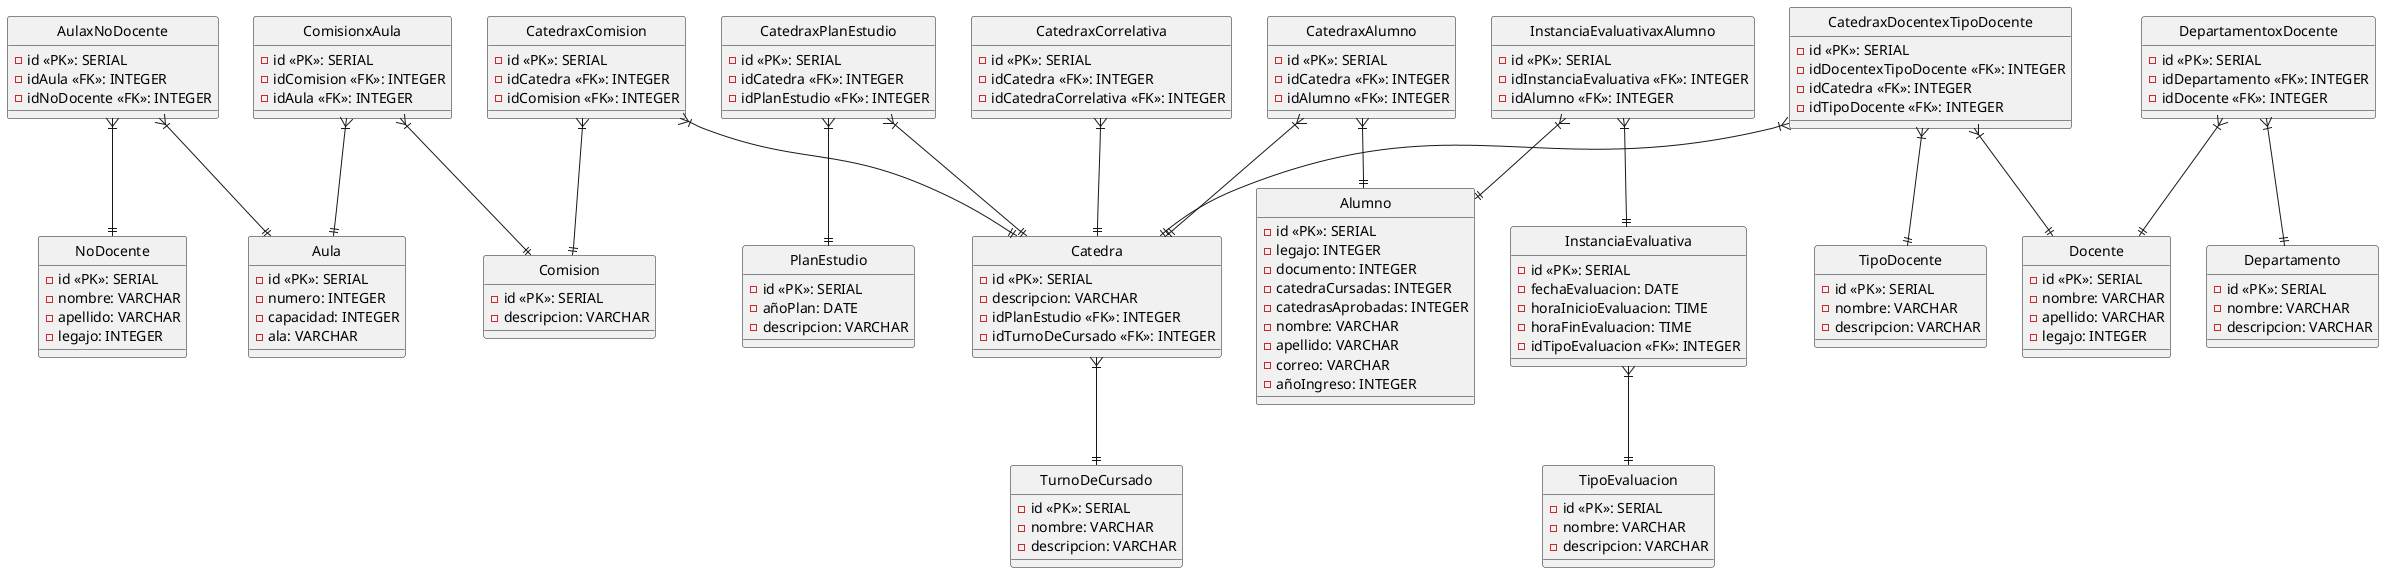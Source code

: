 @startuml Catedra
hide circle
entity Alumno {
    - id <<PK>>: SERIAL
    - legajo: INTEGER
    - documento: INTEGER
    - catedraCursadas: INTEGER
    - catedrasAprobadas: INTEGER
    - nombre: VARCHAR
    - apellido: VARCHAR
    - correo: VARCHAR
    - añoIngreso: INTEGER
}

entity Aula {
    - id <<PK>>: SERIAL
    - numero: INTEGER
    - capacidad: INTEGER
    - ala: VARCHAR
}

entity Catedra {
    - id <<PK>>: SERIAL
    - descripcion: VARCHAR
    - idPlanEstudio <<FK>>: INTEGER
    - idTurnoDeCursado <<FK>>: INTEGER
}

entity Comision {
    - id <<PK>>: SERIAL
    - descripcion: VARCHAR
}

entity Departamento {
    - id <<PK>>: SERIAL
    - nombre: VARCHAR
    - descripcion: VARCHAR
}

entity Docente {
    - id <<PK>>: SERIAL
    - nombre: VARCHAR
    - apellido: VARCHAR
    - legajo: INTEGER
}

entity InstanciaEvaluativa {
    - id <<PK>>: SERIAL
    - fechaEvaluacion: DATE
    - horaInicioEvaluacion: TIME
    - horaFinEvaluacion: TIME
    - idTipoEvaluacion <<FK>>: INTEGER
}

entity NoDocente {
    - id <<PK>>: SERIAL
    - nombre: VARCHAR
    - apellido: VARCHAR
    - legajo: INTEGER
}

entity PlanEstudio {
    - id <<PK>>: SERIAL
    - añoPlan: DATE
    - descripcion: VARCHAR
}

entity TipoDocente {
    - id <<PK>>: SERIAL
    - nombre: VARCHAR
    - descripcion: VARCHAR
}

entity TipoEvaluacion {
    - id <<PK>>: SERIAL
    - nombre: VARCHAR
    - descripcion: VARCHAR
}

entity TurnoDeCursado {
    - id <<PK>>: SERIAL
    - nombre: VARCHAR
    - descripcion: VARCHAR
}

entity AulaxNoDocente {
    - id <<PK>>: SERIAL
    - idAula <<FK>>: INTEGER
    - idNoDocente <<FK>>: INTEGER
}

entity CatedraxAlumno {
    - id <<PK>>: SERIAL
    - idCatedra <<FK>>: INTEGER
    - idAlumno <<FK>>: INTEGER
}

entity CatedraxComision {
    - id <<PK>>: SERIAL
    - idCatedra <<FK>>: INTEGER
    - idComision <<FK>>: INTEGER
}

entity CatedraxCorrelativa {
    - id <<PK>>: SERIAL
    - idCatedra <<FK>>: INTEGER
    - idCatedraCorrelativa <<FK>>: INTEGER
}

entity CatedraxDocentexTipoDocente {
    - id <<PK>>: SERIAL
    - idDocentexTipoDocente <<FK>>: INTEGER
    - idCatedra <<FK>>: INTEGER
    - idTipoDocente <<FK>>: INTEGER
}

entity CatedraxPlanEstudio {
    - id <<PK>>: SERIAL
    - idCatedra <<FK>>: INTEGER
    - idPlanEstudio <<FK>>: INTEGER
}

entity ComisionxAula {
    - id <<PK>>: SERIAL
    - idComision <<FK>>: INTEGER
    - idAula <<FK>>: INTEGER
}

entity DepartamentoxDocente {
    - id <<PK>>: SERIAL
    - idDepartamento <<FK>>: INTEGER
    - idDocente <<FK>>: INTEGER
}

entity InstanciaEvaluativaxAlumno {
    - id <<PK>>: SERIAL
    - idInstanciaEvaluativa <<FK>>: INTEGER
    - idAlumno <<FK>>: INTEGER
}

InstanciaEvaluativa }|--|| TipoEvaluacion
Catedra }|--|| TurnoDeCursado

AulaxNoDocente }|--|| Aula
AulaxNoDocente }|--|| NoDocente

CatedraxAlumno }|--|| Alumno
CatedraxAlumno }|--|| Catedra

CatedraxComision }|--|| Catedra
CatedraxComision }|--|| Comision

CatedraxCorrelativa }|--|| Catedra

CatedraxDocentexTipoDocente }|--|| Catedra
CatedraxDocentexTipoDocente }|--|| Docente
CatedraxDocentexTipoDocente }|--|| TipoDocente

CatedraxPlanEstudio }|--|| Catedra
CatedraxPlanEstudio }|--|| PlanEstudio

ComisionxAula }|--|| Aula
ComisionxAula }|--|| Comision

DepartamentoxDocente }|--|| Departamento
DepartamentoxDocente }|--|| Docente

InstanciaEvaluativaxAlumno }|--|| Alumno
InstanciaEvaluativaxAlumno }|--|| InstanciaEvaluativa
@enduml